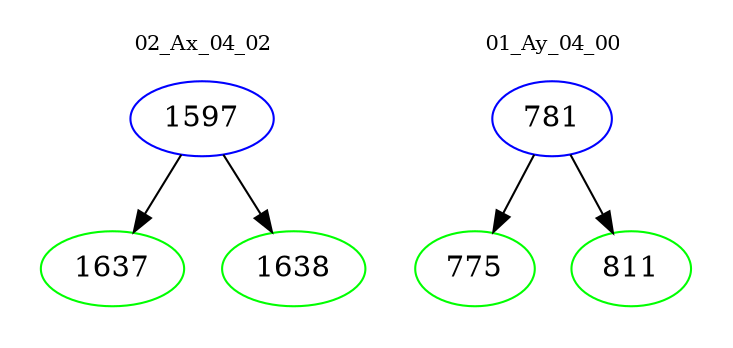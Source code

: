 digraph{
subgraph cluster_0 {
color = white
label = "02_Ax_04_02";
fontsize=10;
T0_1597 [label="1597", color="blue"]
T0_1597 -> T0_1637 [color="black"]
T0_1637 [label="1637", color="green"]
T0_1597 -> T0_1638 [color="black"]
T0_1638 [label="1638", color="green"]
}
subgraph cluster_1 {
color = white
label = "01_Ay_04_00";
fontsize=10;
T1_781 [label="781", color="blue"]
T1_781 -> T1_775 [color="black"]
T1_775 [label="775", color="green"]
T1_781 -> T1_811 [color="black"]
T1_811 [label="811", color="green"]
}
}
